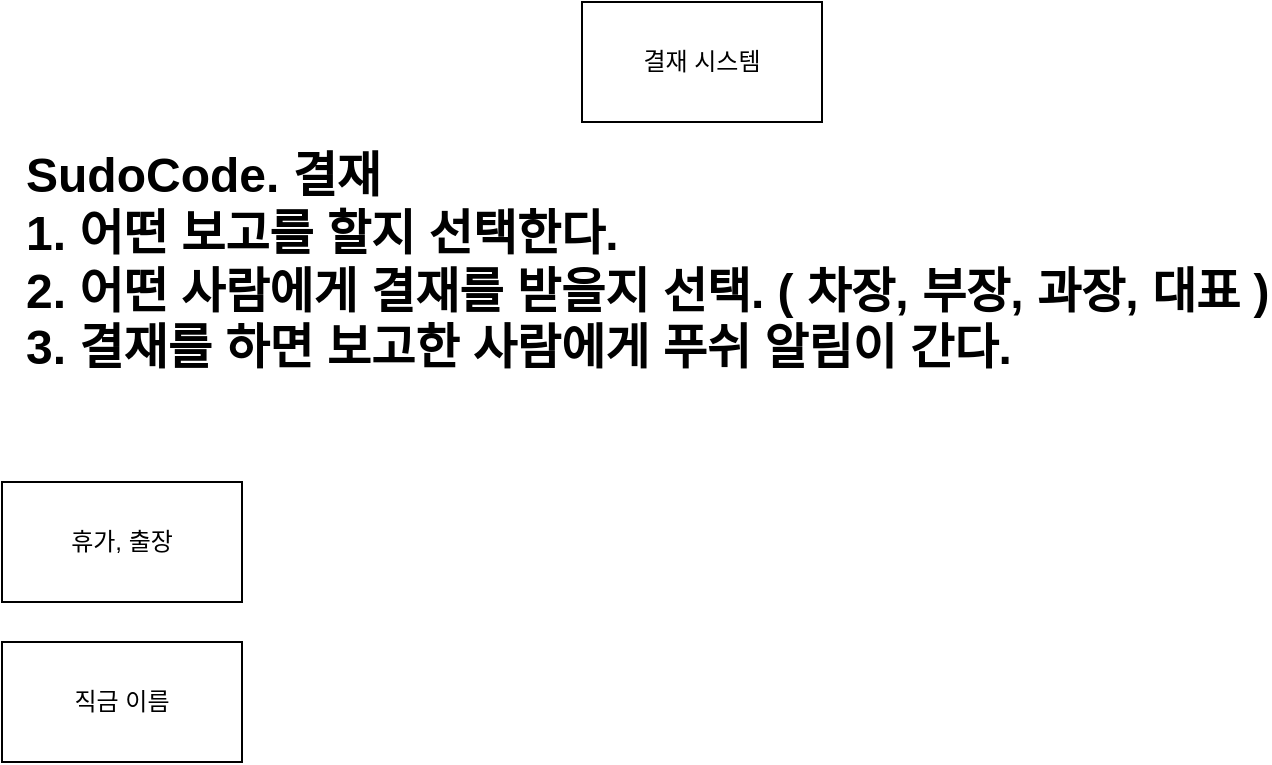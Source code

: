 <mxfile>
    <diagram id="X5eTCNePLSnSduST2UU7" name="페이지-1">
        <mxGraphModel dx="1037" dy="518" grid="1" gridSize="10" guides="1" tooltips="1" connect="1" arrows="1" fold="1" page="1" pageScale="1" pageWidth="827" pageHeight="1169" math="0" shadow="0">
            <root>
                <mxCell id="0"/>
                <mxCell id="1" parent="0"/>
                <mxCell id="2" value="결재 시스템" style="rounded=0;whiteSpace=wrap;html=1;" vertex="1" parent="1">
                    <mxGeometry x="320" y="20" width="120" height="60" as="geometry"/>
                </mxCell>
                <mxCell id="3" value="휴가, 출장" style="rounded=0;whiteSpace=wrap;html=1;" vertex="1" parent="1">
                    <mxGeometry x="30" y="260" width="120" height="60" as="geometry"/>
                </mxCell>
                <mxCell id="4" value="직금 이름" style="rounded=0;whiteSpace=wrap;html=1;" vertex="1" parent="1">
                    <mxGeometry x="30" y="340" width="120" height="60" as="geometry"/>
                </mxCell>
                <mxCell id="5" value="SudoCode. 결재&lt;br&gt;1. 어떤 보고를 할지 선택한다.&lt;br&gt;2. 어떤 사람에게 결재를 받을지 선택. ( 차장, 부장, 과장, 대표 )&lt;br&gt;3. 결재를 하면 보고한 사람에게 푸쉬 알림이 간다.&amp;nbsp;&amp;nbsp;" style="text;strokeColor=none;fillColor=none;html=1;fontSize=24;fontStyle=1;verticalAlign=middle;align=left;" vertex="1" parent="1">
                    <mxGeometry x="40" y="130" width="100" height="40" as="geometry"/>
                </mxCell>
            </root>
        </mxGraphModel>
    </diagram>
</mxfile>
